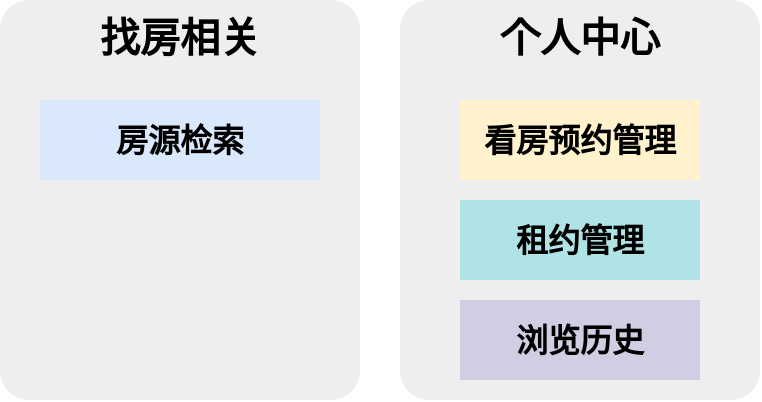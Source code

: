<mxfile version="21.2.8" type="device">
  <diagram name="第 1 页" id="7PNIO0xc48R2k1wWzut6">
    <mxGraphModel dx="1436" dy="656" grid="1" gridSize="10" guides="1" tooltips="1" connect="1" arrows="1" fold="1" page="0" pageScale="1" pageWidth="827" pageHeight="1169" math="0" shadow="0">
      <root>
        <mxCell id="0" />
        <mxCell id="1" parent="0" />
        <mxCell id="7hS4GMTRW8yyBWekmGCy-21" value="个人中心" style="rounded=1;whiteSpace=wrap;html=1;fontSize=20;arcSize=8;verticalAlign=top;fontStyle=1;fillColor=#eeeeee;strokeColor=none;" parent="1" vertex="1">
          <mxGeometry x="-20" y="120" width="180" height="200" as="geometry" />
        </mxCell>
        <mxCell id="7hS4GMTRW8yyBWekmGCy-1" value="找房相关" style="rounded=1;whiteSpace=wrap;html=1;fontSize=20;arcSize=8;verticalAlign=top;fontStyle=1;fillColor=#eeeeee;strokeColor=none;" parent="1" vertex="1">
          <mxGeometry x="-220" y="120" width="180" height="200" as="geometry" />
        </mxCell>
        <mxCell id="7hS4GMTRW8yyBWekmGCy-10" value="&lt;strong style=&quot;box-sizing: border-box; font-family: &amp;quot;Open Sans&amp;quot;, &amp;quot;Clear Sans&amp;quot;, &amp;quot;Helvetica Neue&amp;quot;, Helvetica, Arial, &amp;quot;Segoe UI Emoji&amp;quot;, sans-serif; orphans: 4; text-align: left;&quot;&gt;房源检索&lt;/strong&gt;" style="rounded=0;whiteSpace=wrap;html=1;fontSize=16;fontStyle=1;fillColor=#dae8fc;strokeColor=none;" parent="1" vertex="1">
          <mxGeometry x="-200" y="170" width="140" height="40" as="geometry" />
        </mxCell>
        <mxCell id="7hS4GMTRW8yyBWekmGCy-12" value="&lt;strong style=&quot;box-sizing: border-box; font-family: &amp;quot;Open Sans&amp;quot;, &amp;quot;Clear Sans&amp;quot;, &amp;quot;Helvetica Neue&amp;quot;, Helvetica, Arial, &amp;quot;Segoe UI Emoji&amp;quot;, sans-serif; orphans: 4; text-align: left;&quot;&gt;租约管理&lt;/strong&gt;" style="rounded=0;whiteSpace=wrap;html=1;fontSize=16;fontStyle=1;fillColor=#b0e3e6;strokeColor=none;" parent="1" vertex="1">
          <mxGeometry x="10" y="220" width="120" height="40" as="geometry" />
        </mxCell>
        <mxCell id="7hS4GMTRW8yyBWekmGCy-14" value="浏览历史" style="rounded=0;whiteSpace=wrap;html=1;fontSize=16;fontStyle=1;fillColor=#d0cee2;strokeColor=none;" parent="1" vertex="1">
          <mxGeometry x="10" y="270" width="120" height="40" as="geometry" />
        </mxCell>
        <mxCell id="FT4xvmlv9GLsepcp8g-r-1" value="&lt;strong style=&quot;box-sizing: border-box; font-family: &amp;quot;Open Sans&amp;quot;, &amp;quot;Clear Sans&amp;quot;, &amp;quot;Helvetica Neue&amp;quot;, Helvetica, Arial, &amp;quot;Segoe UI Emoji&amp;quot;, sans-serif; orphans: 4; text-align: left;&quot;&gt;看房预约管理&lt;/strong&gt;" style="rounded=0;whiteSpace=wrap;html=1;fontSize=16;fontStyle=1;fillColor=#fff2cc;strokeColor=none;" vertex="1" parent="1">
          <mxGeometry x="10" y="170" width="120" height="40" as="geometry" />
        </mxCell>
      </root>
    </mxGraphModel>
  </diagram>
</mxfile>
